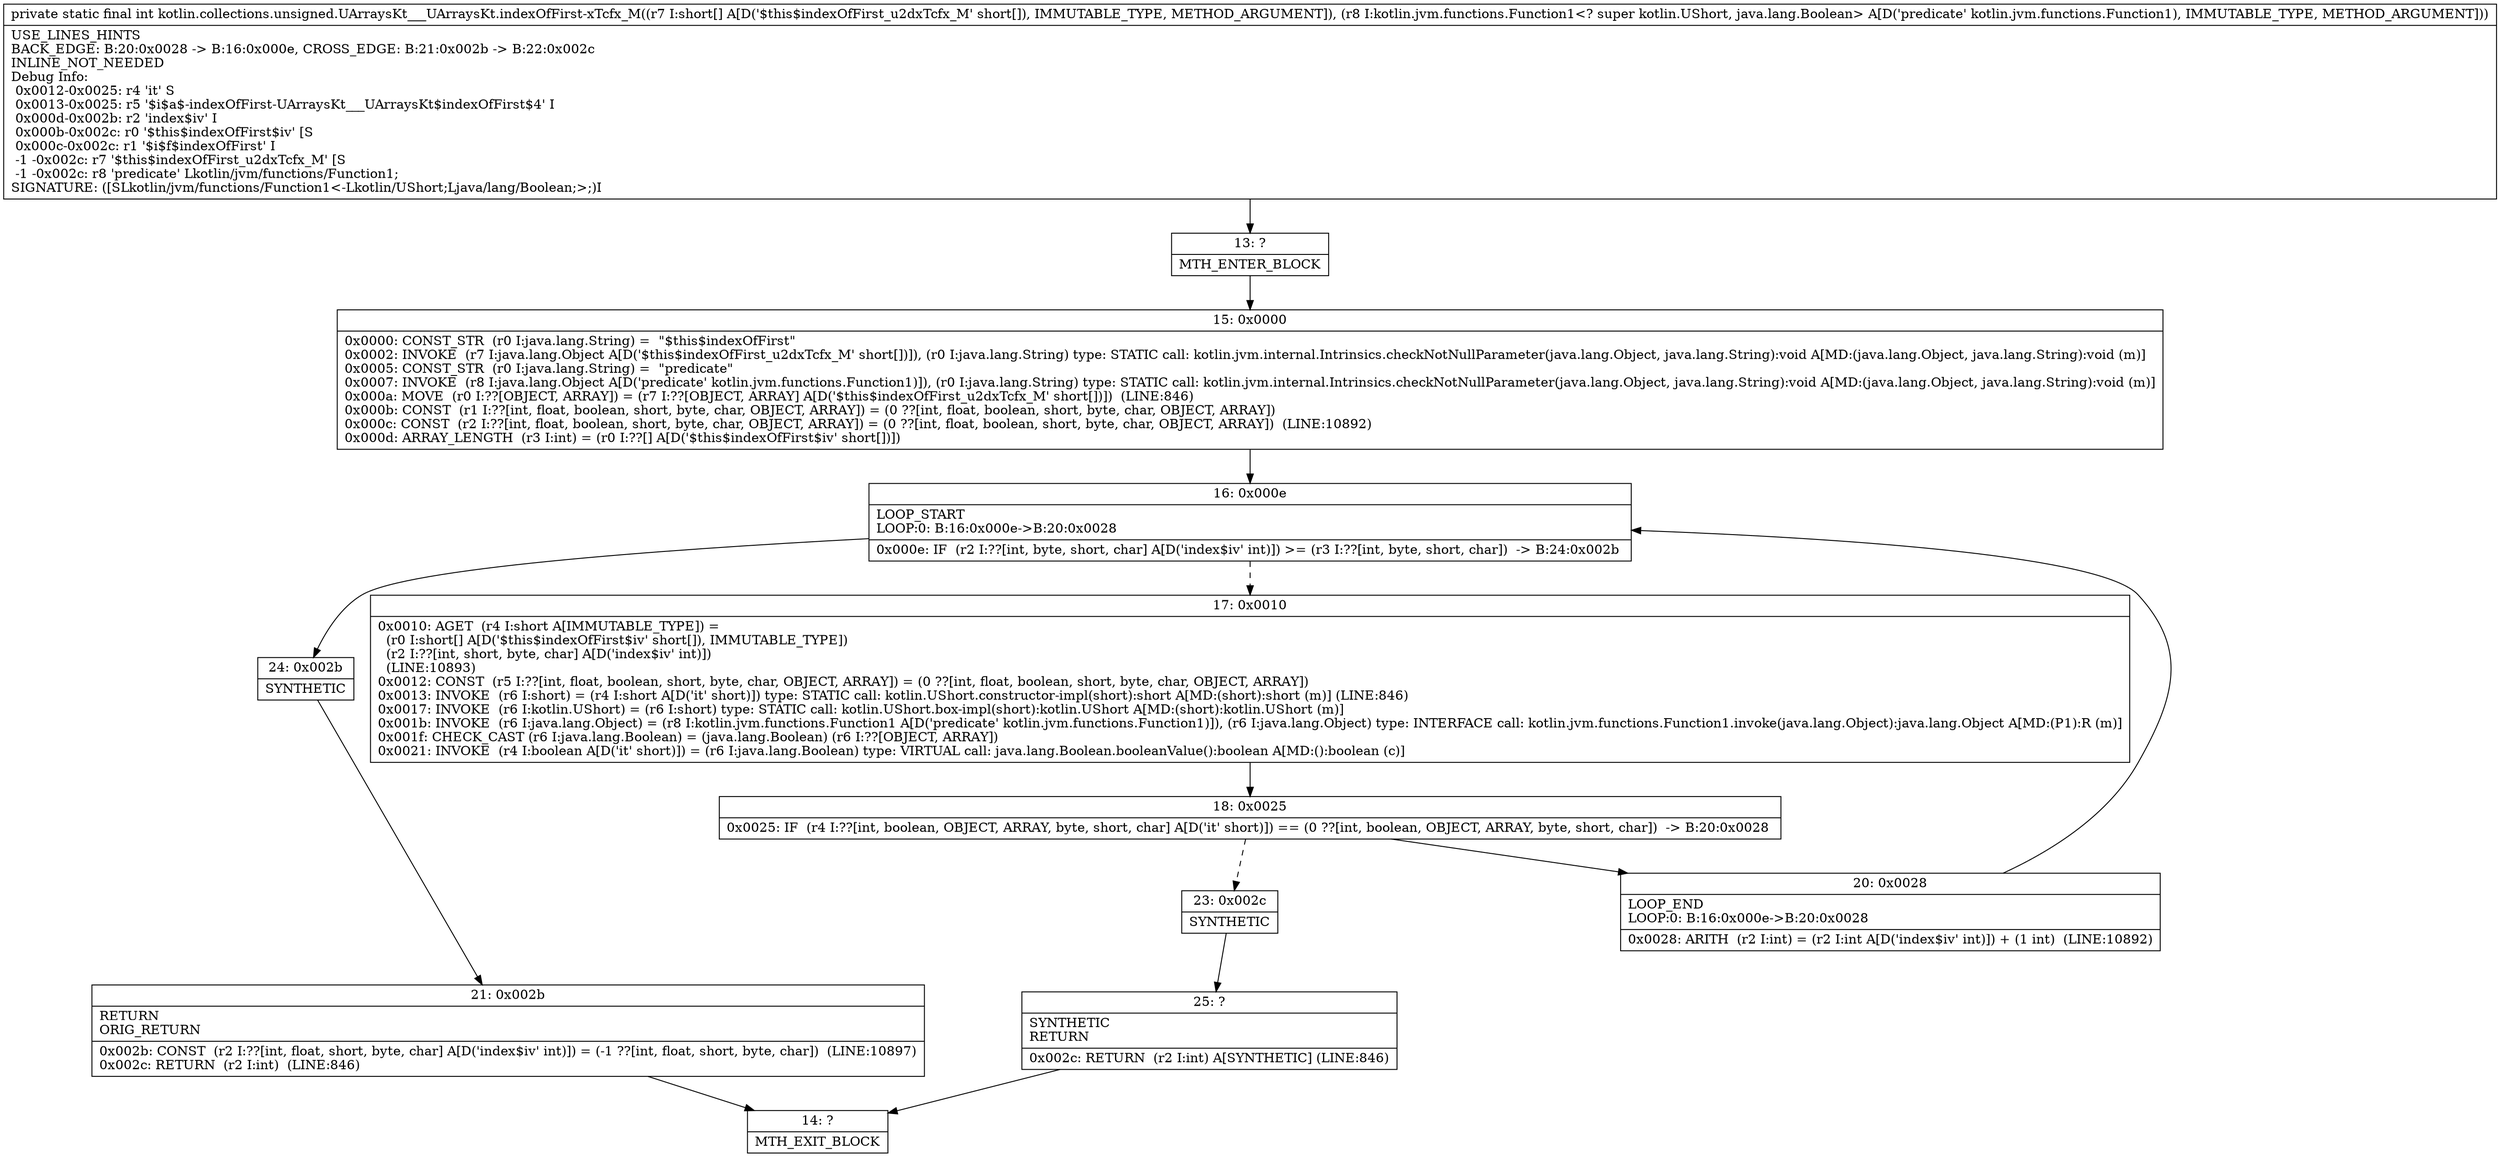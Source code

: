 digraph "CFG forkotlin.collections.unsigned.UArraysKt___UArraysKt.indexOfFirst\-xTcfx_M([SLkotlin\/jvm\/functions\/Function1;)I" {
Node_13 [shape=record,label="{13\:\ ?|MTH_ENTER_BLOCK\l}"];
Node_15 [shape=record,label="{15\:\ 0x0000|0x0000: CONST_STR  (r0 I:java.lang.String) =  \"$this$indexOfFirst\" \l0x0002: INVOKE  (r7 I:java.lang.Object A[D('$this$indexOfFirst_u2dxTcfx_M' short[])]), (r0 I:java.lang.String) type: STATIC call: kotlin.jvm.internal.Intrinsics.checkNotNullParameter(java.lang.Object, java.lang.String):void A[MD:(java.lang.Object, java.lang.String):void (m)]\l0x0005: CONST_STR  (r0 I:java.lang.String) =  \"predicate\" \l0x0007: INVOKE  (r8 I:java.lang.Object A[D('predicate' kotlin.jvm.functions.Function1)]), (r0 I:java.lang.String) type: STATIC call: kotlin.jvm.internal.Intrinsics.checkNotNullParameter(java.lang.Object, java.lang.String):void A[MD:(java.lang.Object, java.lang.String):void (m)]\l0x000a: MOVE  (r0 I:??[OBJECT, ARRAY]) = (r7 I:??[OBJECT, ARRAY] A[D('$this$indexOfFirst_u2dxTcfx_M' short[])])  (LINE:846)\l0x000b: CONST  (r1 I:??[int, float, boolean, short, byte, char, OBJECT, ARRAY]) = (0 ??[int, float, boolean, short, byte, char, OBJECT, ARRAY]) \l0x000c: CONST  (r2 I:??[int, float, boolean, short, byte, char, OBJECT, ARRAY]) = (0 ??[int, float, boolean, short, byte, char, OBJECT, ARRAY])  (LINE:10892)\l0x000d: ARRAY_LENGTH  (r3 I:int) = (r0 I:??[] A[D('$this$indexOfFirst$iv' short[])]) \l}"];
Node_16 [shape=record,label="{16\:\ 0x000e|LOOP_START\lLOOP:0: B:16:0x000e\-\>B:20:0x0028\l|0x000e: IF  (r2 I:??[int, byte, short, char] A[D('index$iv' int)]) \>= (r3 I:??[int, byte, short, char])  \-\> B:24:0x002b \l}"];
Node_17 [shape=record,label="{17\:\ 0x0010|0x0010: AGET  (r4 I:short A[IMMUTABLE_TYPE]) = \l  (r0 I:short[] A[D('$this$indexOfFirst$iv' short[]), IMMUTABLE_TYPE])\l  (r2 I:??[int, short, byte, char] A[D('index$iv' int)])\l  (LINE:10893)\l0x0012: CONST  (r5 I:??[int, float, boolean, short, byte, char, OBJECT, ARRAY]) = (0 ??[int, float, boolean, short, byte, char, OBJECT, ARRAY]) \l0x0013: INVOKE  (r6 I:short) = (r4 I:short A[D('it' short)]) type: STATIC call: kotlin.UShort.constructor\-impl(short):short A[MD:(short):short (m)] (LINE:846)\l0x0017: INVOKE  (r6 I:kotlin.UShort) = (r6 I:short) type: STATIC call: kotlin.UShort.box\-impl(short):kotlin.UShort A[MD:(short):kotlin.UShort (m)]\l0x001b: INVOKE  (r6 I:java.lang.Object) = (r8 I:kotlin.jvm.functions.Function1 A[D('predicate' kotlin.jvm.functions.Function1)]), (r6 I:java.lang.Object) type: INTERFACE call: kotlin.jvm.functions.Function1.invoke(java.lang.Object):java.lang.Object A[MD:(P1):R (m)]\l0x001f: CHECK_CAST (r6 I:java.lang.Boolean) = (java.lang.Boolean) (r6 I:??[OBJECT, ARRAY]) \l0x0021: INVOKE  (r4 I:boolean A[D('it' short)]) = (r6 I:java.lang.Boolean) type: VIRTUAL call: java.lang.Boolean.booleanValue():boolean A[MD:():boolean (c)]\l}"];
Node_18 [shape=record,label="{18\:\ 0x0025|0x0025: IF  (r4 I:??[int, boolean, OBJECT, ARRAY, byte, short, char] A[D('it' short)]) == (0 ??[int, boolean, OBJECT, ARRAY, byte, short, char])  \-\> B:20:0x0028 \l}"];
Node_20 [shape=record,label="{20\:\ 0x0028|LOOP_END\lLOOP:0: B:16:0x000e\-\>B:20:0x0028\l|0x0028: ARITH  (r2 I:int) = (r2 I:int A[D('index$iv' int)]) + (1 int)  (LINE:10892)\l}"];
Node_23 [shape=record,label="{23\:\ 0x002c|SYNTHETIC\l}"];
Node_25 [shape=record,label="{25\:\ ?|SYNTHETIC\lRETURN\l|0x002c: RETURN  (r2 I:int) A[SYNTHETIC] (LINE:846)\l}"];
Node_14 [shape=record,label="{14\:\ ?|MTH_EXIT_BLOCK\l}"];
Node_24 [shape=record,label="{24\:\ 0x002b|SYNTHETIC\l}"];
Node_21 [shape=record,label="{21\:\ 0x002b|RETURN\lORIG_RETURN\l|0x002b: CONST  (r2 I:??[int, float, short, byte, char] A[D('index$iv' int)]) = (\-1 ??[int, float, short, byte, char])  (LINE:10897)\l0x002c: RETURN  (r2 I:int)  (LINE:846)\l}"];
MethodNode[shape=record,label="{private static final int kotlin.collections.unsigned.UArraysKt___UArraysKt.indexOfFirst\-xTcfx_M((r7 I:short[] A[D('$this$indexOfFirst_u2dxTcfx_M' short[]), IMMUTABLE_TYPE, METHOD_ARGUMENT]), (r8 I:kotlin.jvm.functions.Function1\<? super kotlin.UShort, java.lang.Boolean\> A[D('predicate' kotlin.jvm.functions.Function1), IMMUTABLE_TYPE, METHOD_ARGUMENT]))  | USE_LINES_HINTS\lBACK_EDGE: B:20:0x0028 \-\> B:16:0x000e, CROSS_EDGE: B:21:0x002b \-\> B:22:0x002c\lINLINE_NOT_NEEDED\lDebug Info:\l  0x0012\-0x0025: r4 'it' S\l  0x0013\-0x0025: r5 '$i$a$\-indexOfFirst\-UArraysKt___UArraysKt$indexOfFirst$4' I\l  0x000d\-0x002b: r2 'index$iv' I\l  0x000b\-0x002c: r0 '$this$indexOfFirst$iv' [S\l  0x000c\-0x002c: r1 '$i$f$indexOfFirst' I\l  \-1 \-0x002c: r7 '$this$indexOfFirst_u2dxTcfx_M' [S\l  \-1 \-0x002c: r8 'predicate' Lkotlin\/jvm\/functions\/Function1;\lSIGNATURE: ([SLkotlin\/jvm\/functions\/Function1\<\-Lkotlin\/UShort;Ljava\/lang\/Boolean;\>;)I\l}"];
MethodNode -> Node_13;Node_13 -> Node_15;
Node_15 -> Node_16;
Node_16 -> Node_17[style=dashed];
Node_16 -> Node_24;
Node_17 -> Node_18;
Node_18 -> Node_20;
Node_18 -> Node_23[style=dashed];
Node_20 -> Node_16;
Node_23 -> Node_25;
Node_25 -> Node_14;
Node_24 -> Node_21;
Node_21 -> Node_14;
}

